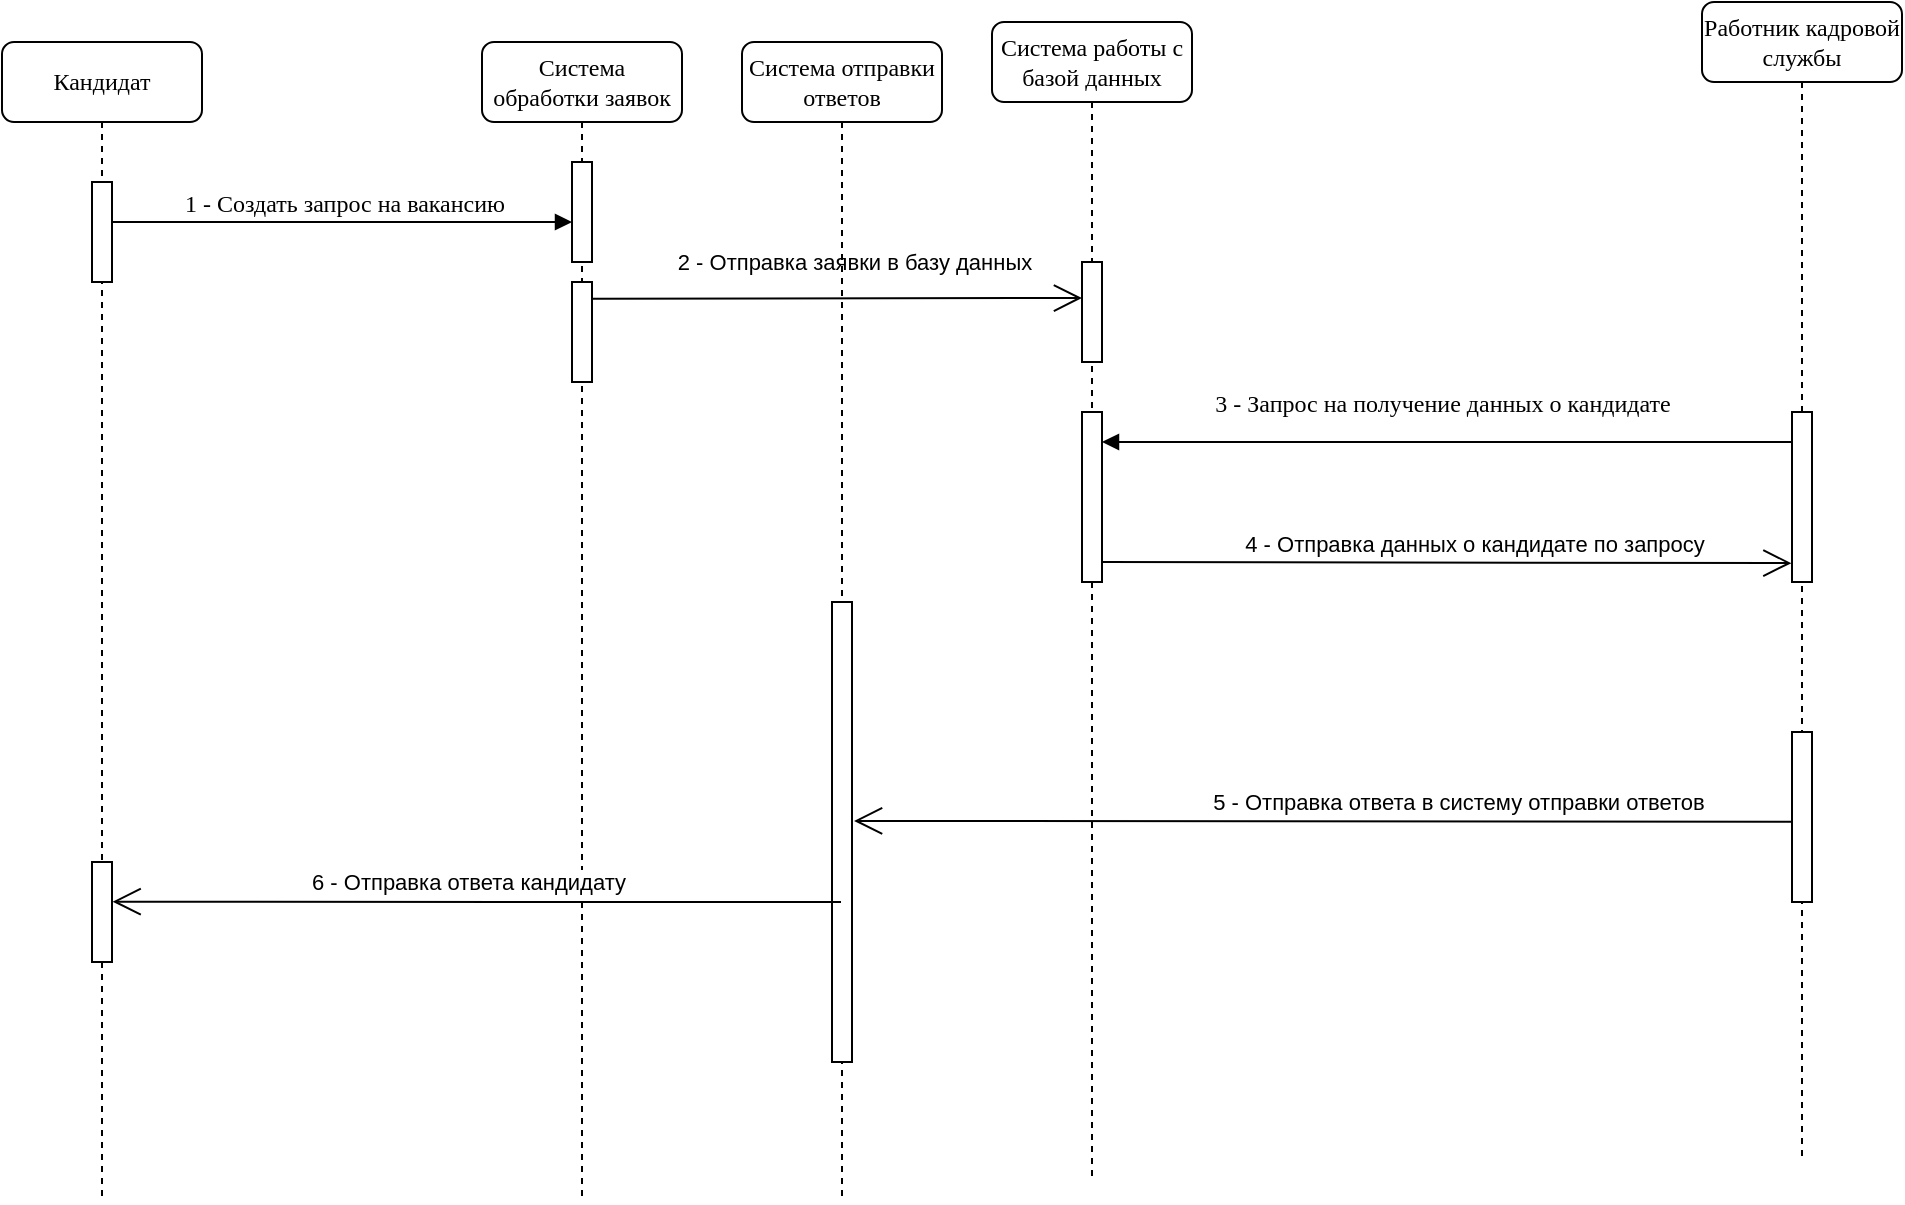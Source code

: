 <mxfile version="21.0.6" type="github">
  <diagram name="Page-1" id="13e1069c-82ec-6db2-03f1-153e76fe0fe0">
    <mxGraphModel dx="1137" dy="587" grid="1" gridSize="10" guides="1" tooltips="1" connect="1" arrows="1" fold="1" page="1" pageScale="1" pageWidth="1100" pageHeight="850" background="none" math="0" shadow="0">
      <root>
        <mxCell id="0" />
        <mxCell id="1" parent="0" />
        <mxCell id="7baba1c4bc27f4b0-2" value="Система обработки заявок" style="shape=umlLifeline;perimeter=lifelinePerimeter;whiteSpace=wrap;html=1;container=1;collapsible=0;recursiveResize=0;outlineConnect=0;rounded=1;shadow=0;comic=0;labelBackgroundColor=none;strokeWidth=1;fontFamily=Verdana;fontSize=12;align=center;" parent="1" vertex="1">
          <mxGeometry x="340" y="80" width="100" height="580" as="geometry" />
        </mxCell>
        <mxCell id="7baba1c4bc27f4b0-10" value="" style="html=1;points=[];perimeter=orthogonalPerimeter;rounded=0;shadow=0;comic=0;labelBackgroundColor=none;strokeWidth=1;fontFamily=Verdana;fontSize=12;align=center;" parent="7baba1c4bc27f4b0-2" vertex="1">
          <mxGeometry x="45" y="60" width="10" height="50" as="geometry" />
        </mxCell>
        <mxCell id="XBDZjMG_k9APAXd4hIY6-21" value="" style="html=1;points=[];perimeter=orthogonalPerimeter;rounded=0;shadow=0;comic=0;labelBackgroundColor=none;strokeWidth=1;fontFamily=Verdana;fontSize=12;align=center;" vertex="1" parent="7baba1c4bc27f4b0-2">
          <mxGeometry x="45" y="120" width="10" height="50" as="geometry" />
        </mxCell>
        <mxCell id="7baba1c4bc27f4b0-3" value="Система работы с базой данных" style="shape=umlLifeline;perimeter=lifelinePerimeter;whiteSpace=wrap;html=1;container=1;collapsible=0;recursiveResize=0;outlineConnect=0;rounded=1;shadow=0;comic=0;labelBackgroundColor=none;strokeWidth=1;fontFamily=Verdana;fontSize=12;align=center;" parent="1" vertex="1">
          <mxGeometry x="595" y="70" width="100" height="580" as="geometry" />
        </mxCell>
        <mxCell id="XBDZjMG_k9APAXd4hIY6-14" value="" style="endArrow=open;endFill=1;endSize=12;html=1;rounded=0;entryX=-0.028;entryY=0.889;entryDx=0;entryDy=0;entryPerimeter=0;" edge="1" parent="7baba1c4bc27f4b0-3" target="XBDZjMG_k9APAXd4hIY6-24">
          <mxGeometry width="160" relative="1" as="geometry">
            <mxPoint x="55" y="270" as="sourcePoint" />
            <mxPoint x="215" y="270" as="targetPoint" />
          </mxGeometry>
        </mxCell>
        <mxCell id="XBDZjMG_k9APAXd4hIY6-15" value="4 - Отправка данных о кандидате по запросу" style="edgeLabel;html=1;align=center;verticalAlign=middle;resizable=0;points=[];" vertex="1" connectable="0" parent="XBDZjMG_k9APAXd4hIY6-14">
          <mxGeometry x="0.079" y="2" relative="1" as="geometry">
            <mxPoint y="-8" as="offset" />
          </mxGeometry>
        </mxCell>
        <mxCell id="XBDZjMG_k9APAXd4hIY6-30" value="" style="html=1;points=[];perimeter=orthogonalPerimeter;rounded=0;shadow=0;comic=0;labelBackgroundColor=none;strokeWidth=1;fontFamily=Verdana;fontSize=12;align=center;" vertex="1" parent="7baba1c4bc27f4b0-3">
          <mxGeometry x="45" y="195" width="10" height="85" as="geometry" />
        </mxCell>
        <mxCell id="7baba1c4bc27f4b0-4" value="Работник кадровой службы" style="shape=umlLifeline;perimeter=lifelinePerimeter;whiteSpace=wrap;html=1;container=1;collapsible=0;recursiveResize=0;outlineConnect=0;rounded=1;shadow=0;comic=0;labelBackgroundColor=none;strokeWidth=1;fontFamily=Verdana;fontSize=12;align=center;" parent="1" vertex="1">
          <mxGeometry x="950" y="60" width="100" height="580" as="geometry" />
        </mxCell>
        <mxCell id="XBDZjMG_k9APAXd4hIY6-24" value="" style="html=1;points=[];perimeter=orthogonalPerimeter;rounded=0;shadow=0;comic=0;labelBackgroundColor=none;strokeWidth=1;fontFamily=Verdana;fontSize=12;align=center;" vertex="1" parent="7baba1c4bc27f4b0-4">
          <mxGeometry x="45" y="205" width="10" height="85" as="geometry" />
        </mxCell>
        <mxCell id="XBDZjMG_k9APAXd4hIY6-25" value="" style="html=1;points=[];perimeter=orthogonalPerimeter;rounded=0;shadow=0;comic=0;labelBackgroundColor=none;strokeWidth=1;fontFamily=Verdana;fontSize=12;align=center;" vertex="1" parent="7baba1c4bc27f4b0-4">
          <mxGeometry x="45" y="365" width="10" height="85" as="geometry" />
        </mxCell>
        <mxCell id="7baba1c4bc27f4b0-8" value="Кандидат" style="shape=umlLifeline;perimeter=lifelinePerimeter;whiteSpace=wrap;html=1;container=1;collapsible=0;recursiveResize=0;outlineConnect=0;rounded=1;shadow=0;comic=0;labelBackgroundColor=none;strokeWidth=1;fontFamily=Verdana;fontSize=12;align=center;" parent="1" vertex="1">
          <mxGeometry x="100" y="80" width="100" height="580" as="geometry" />
        </mxCell>
        <mxCell id="XBDZjMG_k9APAXd4hIY6-22" value="" style="html=1;points=[];perimeter=orthogonalPerimeter;rounded=0;shadow=0;comic=0;labelBackgroundColor=none;strokeWidth=1;fontFamily=Verdana;fontSize=12;align=center;" vertex="1" parent="7baba1c4bc27f4b0-8">
          <mxGeometry x="45" y="70" width="10" height="50" as="geometry" />
        </mxCell>
        <mxCell id="XBDZjMG_k9APAXd4hIY6-23" value="" style="html=1;points=[];perimeter=orthogonalPerimeter;rounded=0;shadow=0;comic=0;labelBackgroundColor=none;strokeWidth=1;fontFamily=Verdana;fontSize=12;align=center;" vertex="1" parent="7baba1c4bc27f4b0-8">
          <mxGeometry x="45" y="410" width="10" height="50" as="geometry" />
        </mxCell>
        <mxCell id="7baba1c4bc27f4b0-11" value="1 - Создать запрос на вакансию" style="html=1;verticalAlign=bottom;endArrow=block;labelBackgroundColor=none;fontFamily=Verdana;fontSize=12;edgeStyle=elbowEdgeStyle;elbow=vertical;" parent="1" target="7baba1c4bc27f4b0-10" edge="1">
          <mxGeometry x="0.004" relative="1" as="geometry">
            <mxPoint x="155" y="170" as="sourcePoint" />
            <Array as="points">
              <mxPoint x="250" y="170" />
              <mxPoint x="180" y="200" />
              <mxPoint x="250" y="240" />
            </Array>
            <mxPoint as="offset" />
          </mxGeometry>
        </mxCell>
        <mxCell id="XBDZjMG_k9APAXd4hIY6-7" value="" style="endArrow=open;endFill=1;endSize=12;html=1;rounded=0;exitX=0.99;exitY=0.168;exitDx=0;exitDy=0;exitPerimeter=0;" edge="1" parent="1" source="XBDZjMG_k9APAXd4hIY6-21">
          <mxGeometry width="160" relative="1" as="geometry">
            <mxPoint x="400" y="290" as="sourcePoint" />
            <mxPoint x="640" y="208" as="targetPoint" />
            <Array as="points" />
          </mxGeometry>
        </mxCell>
        <mxCell id="XBDZjMG_k9APAXd4hIY6-8" value="2 - Отправка заявки в базу данных" style="edgeLabel;html=1;align=center;verticalAlign=middle;resizable=0;points=[];" vertex="1" connectable="0" parent="XBDZjMG_k9APAXd4hIY6-7">
          <mxGeometry x="-0.139" y="1" relative="1" as="geometry">
            <mxPoint x="25" y="-17" as="offset" />
          </mxGeometry>
        </mxCell>
        <mxCell id="XBDZjMG_k9APAXd4hIY6-9" value="Система отправки ответов" style="shape=umlLifeline;perimeter=lifelinePerimeter;whiteSpace=wrap;html=1;container=1;collapsible=0;recursiveResize=0;outlineConnect=0;rounded=1;shadow=0;comic=0;labelBackgroundColor=none;strokeWidth=1;fontFamily=Verdana;fontSize=12;align=center;" vertex="1" parent="1">
          <mxGeometry x="470" y="80" width="100" height="580" as="geometry" />
        </mxCell>
        <mxCell id="XBDZjMG_k9APAXd4hIY6-10" value="" style="html=1;points=[];perimeter=orthogonalPerimeter;rounded=0;shadow=0;comic=0;labelBackgroundColor=none;strokeWidth=1;fontFamily=Verdana;fontSize=12;align=center;" vertex="1" parent="XBDZjMG_k9APAXd4hIY6-9">
          <mxGeometry x="45" y="280" width="10" height="230" as="geometry" />
        </mxCell>
        <mxCell id="XBDZjMG_k9APAXd4hIY6-11" value="3 - Запрос на получение данных о кандидате" style="html=1;verticalAlign=bottom;endArrow=block;labelBackgroundColor=none;fontFamily=Verdana;fontSize=12;edgeStyle=elbowEdgeStyle;elbow=vertical;" edge="1" parent="1">
          <mxGeometry x="0.016" y="-10" relative="1" as="geometry">
            <mxPoint x="995" y="280" as="sourcePoint" />
            <mxPoint x="650" y="280" as="targetPoint" />
            <Array as="points">
              <mxPoint x="790" y="280" />
              <mxPoint x="770" y="260" />
              <mxPoint x="860" y="220" />
              <mxPoint x="815" y="220" />
            </Array>
            <mxPoint as="offset" />
          </mxGeometry>
        </mxCell>
        <mxCell id="XBDZjMG_k9APAXd4hIY6-16" value="" style="endArrow=open;endFill=1;endSize=12;html=1;rounded=0;exitX=0.023;exitY=0.746;exitDx=0;exitDy=0;exitPerimeter=0;entryX=1.102;entryY=0.476;entryDx=0;entryDy=0;entryPerimeter=0;" edge="1" parent="1" target="XBDZjMG_k9APAXd4hIY6-10">
          <mxGeometry width="160" relative="1" as="geometry">
            <mxPoint x="995.23" y="469.83" as="sourcePoint" />
            <mxPoint x="530" y="470" as="targetPoint" />
          </mxGeometry>
        </mxCell>
        <mxCell id="XBDZjMG_k9APAXd4hIY6-17" value="5 - Отправка ответа в систему отправки ответов" style="edgeLabel;html=1;align=center;verticalAlign=middle;resizable=0;points=[];" vertex="1" connectable="0" parent="XBDZjMG_k9APAXd4hIY6-16">
          <mxGeometry x="-0.286" relative="1" as="geometry">
            <mxPoint y="-10" as="offset" />
          </mxGeometry>
        </mxCell>
        <mxCell id="XBDZjMG_k9APAXd4hIY6-18" value="" style="endArrow=open;endFill=1;endSize=12;html=1;rounded=0;entryX=1.03;entryY=0.397;entryDx=0;entryDy=0;entryPerimeter=0;" edge="1" parent="1" source="XBDZjMG_k9APAXd4hIY6-9" target="XBDZjMG_k9APAXd4hIY6-23">
          <mxGeometry width="160" relative="1" as="geometry">
            <mxPoint x="300" y="510" as="sourcePoint" />
            <mxPoint x="160" y="510" as="targetPoint" />
            <Array as="points">
              <mxPoint x="460" y="510" />
            </Array>
          </mxGeometry>
        </mxCell>
        <mxCell id="XBDZjMG_k9APAXd4hIY6-19" value="6 - Отправка ответа кандидату" style="edgeLabel;html=1;align=center;verticalAlign=middle;resizable=0;points=[];" vertex="1" connectable="0" parent="XBDZjMG_k9APAXd4hIY6-18">
          <mxGeometry x="0.025" y="-1" relative="1" as="geometry">
            <mxPoint y="-9" as="offset" />
          </mxGeometry>
        </mxCell>
        <mxCell id="XBDZjMG_k9APAXd4hIY6-26" value="" style="html=1;points=[];perimeter=orthogonalPerimeter;rounded=0;shadow=0;comic=0;labelBackgroundColor=none;strokeWidth=1;fontFamily=Verdana;fontSize=12;align=center;" vertex="1" parent="1">
          <mxGeometry x="640" y="190" width="10" height="50" as="geometry" />
        </mxCell>
      </root>
    </mxGraphModel>
  </diagram>
</mxfile>

